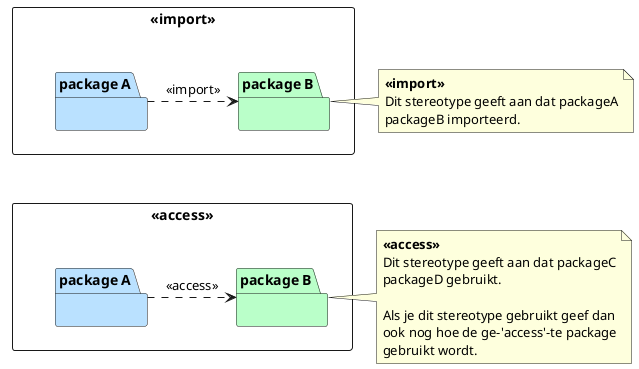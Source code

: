 @startuml
'https://plantuml.com/class-diagram

rectangle rect1 as "**<<import>>**\n" {
    package "package A" as p1 #BAE1FF {}
    package "package B" as p2 #BAFFC9 {}

    p1 .right.> p2 : <<import>>
}

rectangle rect2 as "**<<access>>**\n" {
    package "package A" as p3 #BAE1FF {}
    package "package B" as p4 #BAFFC9 {}

    p3 .right.> p4 : <<access>>
}

rect1 -[hidden]down-> rect2

note left of p2
    **<<import>>**
    Dit stereotype geeft aan dat packageA
    packageB importeerd.
end note

note left of p4
    **<<access>>**
    Dit stereotype geeft aan dat packageC
    packageD gebruikt.

    Als je dit stereotype gebruikt geef dan
    ook nog hoe de ge-'access'-te package
    gebruikt wordt.
end note

@enduml